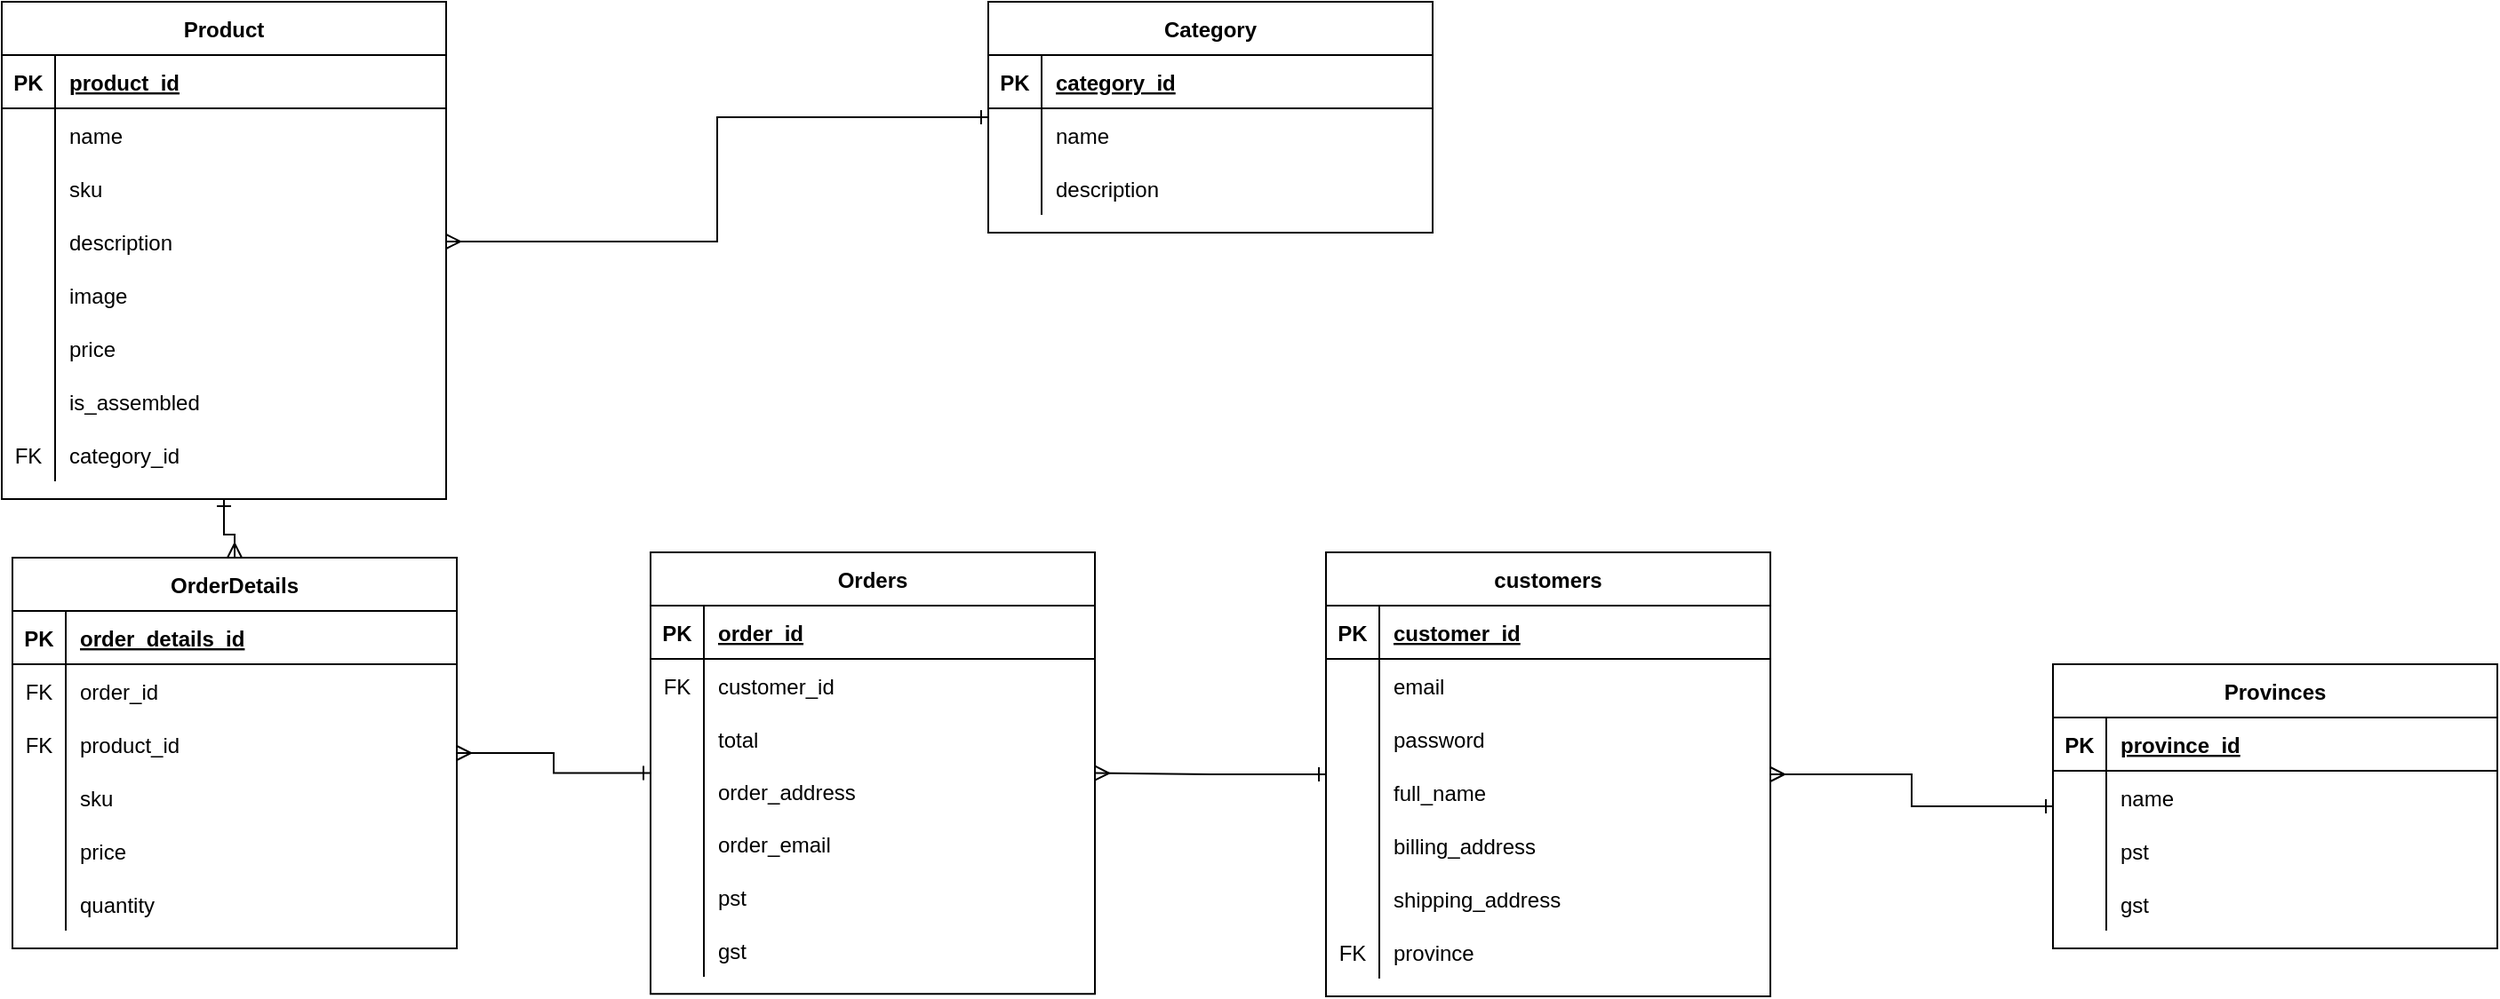 <mxfile version="13.6.5">
    <diagram id="R2lEEEUBdFMjLlhIrx00" name="Page-1">
        <mxGraphModel dx="647" dy="642" grid="0" gridSize="10" guides="1" tooltips="1" connect="1" arrows="1" fold="1" page="0" pageScale="1" pageWidth="850" pageHeight="1100" math="0" shadow="0" extFonts="Permanent Marker^https://fonts.googleapis.com/css?family=Permanent+Marker">
            <root>
                <mxCell id="0"/>
                <mxCell id="1" parent="0"/>
                <mxCell id="BaxFmq3oyP3xeZqNbxSG-38" style="edgeStyle=orthogonalEdgeStyle;rounded=0;orthogonalLoop=1;jettySize=auto;html=1;startArrow=ERone;startFill=0;endArrow=ERmany;endFill=0;" parent="1" edge="1">
                    <mxGeometry relative="1" as="geometry">
                        <mxPoint x="630" y="500" as="targetPoint"/>
                        <Array as="points">
                            <mxPoint x="840" y="500"/>
                        </Array>
                    </mxGeometry>
                </mxCell>
                <mxCell id="BaxFmq3oyP3xeZqNbxSG-39" style="edgeStyle=orthogonalEdgeStyle;rounded=0;orthogonalLoop=1;jettySize=auto;html=1;startArrow=ERone;startFill=0;endArrow=ERmany;endFill=0;" parent="1" edge="1">
                    <mxGeometry relative="1" as="geometry">
                        <mxPoint x="515" y="290" as="sourcePoint"/>
                        <Array as="points">
                            <mxPoint x="515" y="330"/>
                            <mxPoint x="660" y="330"/>
                            <mxPoint x="660" y="470"/>
                        </Array>
                    </mxGeometry>
                </mxCell>
                <mxCell id="BaxFmq3oyP3xeZqNbxSG-36" style="edgeStyle=orthogonalEdgeStyle;rounded=0;orthogonalLoop=1;jettySize=auto;html=1;endArrow=ERmany;endFill=0;startArrow=ERone;startFill=0;" parent="1" edge="1">
                    <mxGeometry relative="1" as="geometry">
                        <mxPoint x="270" y="235" as="sourcePoint"/>
                        <Array as="points">
                            <mxPoint x="310" y="235"/>
                            <mxPoint x="310" y="430"/>
                        </Array>
                    </mxGeometry>
                </mxCell>
                <mxCell id="BaxFmq3oyP3xeZqNbxSG-152" style="edgeStyle=orthogonalEdgeStyle;rounded=0;orthogonalLoop=1;jettySize=auto;html=1;startArrow=ERone;startFill=0;endArrow=ERmany;endFill=0;" parent="1" source="BaxFmq3oyP3xeZqNbxSG-56" target="BaxFmq3oyP3xeZqNbxSG-130" edge="1">
                    <mxGeometry relative="1" as="geometry"/>
                </mxCell>
                <mxCell id="BaxFmq3oyP3xeZqNbxSG-56" value="Product" style="shape=table;startSize=30;container=1;collapsible=1;childLayout=tableLayout;fixedRows=1;rowLines=0;fontStyle=1;align=center;resizeLast=1;" parent="1" vertex="1">
                    <mxGeometry x="70" y="30" width="250" height="280" as="geometry"/>
                </mxCell>
                <mxCell id="BaxFmq3oyP3xeZqNbxSG-57" value="" style="shape=partialRectangle;collapsible=0;dropTarget=0;pointerEvents=0;fillColor=none;points=[[0,0.5],[1,0.5]];portConstraint=eastwest;top=0;left=0;right=0;bottom=1;" parent="BaxFmq3oyP3xeZqNbxSG-56" vertex="1">
                    <mxGeometry y="30" width="250" height="30" as="geometry"/>
                </mxCell>
                <mxCell id="BaxFmq3oyP3xeZqNbxSG-58" value="PK" style="shape=partialRectangle;overflow=hidden;connectable=0;fillColor=none;top=0;left=0;bottom=0;right=0;fontStyle=1;" parent="BaxFmq3oyP3xeZqNbxSG-57" vertex="1">
                    <mxGeometry width="30" height="30" as="geometry"/>
                </mxCell>
                <mxCell id="BaxFmq3oyP3xeZqNbxSG-59" value="product_id" style="shape=partialRectangle;overflow=hidden;connectable=0;fillColor=none;top=0;left=0;bottom=0;right=0;align=left;spacingLeft=6;fontStyle=5;" parent="BaxFmq3oyP3xeZqNbxSG-57" vertex="1">
                    <mxGeometry x="30" width="220" height="30" as="geometry"/>
                </mxCell>
                <mxCell id="BaxFmq3oyP3xeZqNbxSG-60" value="" style="shape=partialRectangle;collapsible=0;dropTarget=0;pointerEvents=0;fillColor=none;points=[[0,0.5],[1,0.5]];portConstraint=eastwest;top=0;left=0;right=0;bottom=0;" parent="BaxFmq3oyP3xeZqNbxSG-56" vertex="1">
                    <mxGeometry y="60" width="250" height="30" as="geometry"/>
                </mxCell>
                <mxCell id="BaxFmq3oyP3xeZqNbxSG-61" value="" style="shape=partialRectangle;overflow=hidden;connectable=0;fillColor=none;top=0;left=0;bottom=0;right=0;" parent="BaxFmq3oyP3xeZqNbxSG-60" vertex="1">
                    <mxGeometry width="30" height="30" as="geometry"/>
                </mxCell>
                <mxCell id="BaxFmq3oyP3xeZqNbxSG-62" value="name" style="shape=partialRectangle;overflow=hidden;connectable=0;fillColor=none;top=0;left=0;bottom=0;right=0;align=left;spacingLeft=6;" parent="BaxFmq3oyP3xeZqNbxSG-60" vertex="1">
                    <mxGeometry x="30" width="220" height="30" as="geometry"/>
                </mxCell>
                <mxCell id="BaxFmq3oyP3xeZqNbxSG-149" value="" style="shape=partialRectangle;collapsible=0;dropTarget=0;pointerEvents=0;fillColor=none;points=[[0,0.5],[1,0.5]];portConstraint=eastwest;top=0;left=0;right=0;bottom=0;" parent="BaxFmq3oyP3xeZqNbxSG-56" vertex="1">
                    <mxGeometry y="90" width="250" height="30" as="geometry"/>
                </mxCell>
                <mxCell id="BaxFmq3oyP3xeZqNbxSG-150" value="" style="shape=partialRectangle;overflow=hidden;connectable=0;fillColor=none;top=0;left=0;bottom=0;right=0;" parent="BaxFmq3oyP3xeZqNbxSG-149" vertex="1">
                    <mxGeometry width="30" height="30" as="geometry"/>
                </mxCell>
                <mxCell id="BaxFmq3oyP3xeZqNbxSG-151" value="sku" style="shape=partialRectangle;overflow=hidden;connectable=0;fillColor=none;top=0;left=0;bottom=0;right=0;align=left;spacingLeft=6;" parent="BaxFmq3oyP3xeZqNbxSG-149" vertex="1">
                    <mxGeometry x="30" width="220" height="30" as="geometry"/>
                </mxCell>
                <mxCell id="BaxFmq3oyP3xeZqNbxSG-63" value="" style="shape=partialRectangle;collapsible=0;dropTarget=0;pointerEvents=0;fillColor=none;points=[[0,0.5],[1,0.5]];portConstraint=eastwest;top=0;left=0;right=0;bottom=0;" parent="BaxFmq3oyP3xeZqNbxSG-56" vertex="1">
                    <mxGeometry y="120" width="250" height="30" as="geometry"/>
                </mxCell>
                <mxCell id="BaxFmq3oyP3xeZqNbxSG-64" value="" style="shape=partialRectangle;overflow=hidden;connectable=0;fillColor=none;top=0;left=0;bottom=0;right=0;" parent="BaxFmq3oyP3xeZqNbxSG-63" vertex="1">
                    <mxGeometry width="30" height="30" as="geometry"/>
                </mxCell>
                <mxCell id="BaxFmq3oyP3xeZqNbxSG-65" value="description" style="shape=partialRectangle;overflow=hidden;connectable=0;fillColor=none;top=0;left=0;bottom=0;right=0;align=left;spacingLeft=6;" parent="BaxFmq3oyP3xeZqNbxSG-63" vertex="1">
                    <mxGeometry x="30" width="220" height="30" as="geometry"/>
                </mxCell>
                <mxCell id="BaxFmq3oyP3xeZqNbxSG-66" value="" style="shape=partialRectangle;collapsible=0;dropTarget=0;pointerEvents=0;fillColor=none;points=[[0,0.5],[1,0.5]];portConstraint=eastwest;top=0;left=0;right=0;bottom=0;" parent="BaxFmq3oyP3xeZqNbxSG-56" vertex="1">
                    <mxGeometry y="150" width="250" height="30" as="geometry"/>
                </mxCell>
                <mxCell id="BaxFmq3oyP3xeZqNbxSG-67" value="" style="shape=partialRectangle;overflow=hidden;connectable=0;fillColor=none;top=0;left=0;bottom=0;right=0;" parent="BaxFmq3oyP3xeZqNbxSG-66" vertex="1">
                    <mxGeometry width="30" height="30" as="geometry"/>
                </mxCell>
                <mxCell id="BaxFmq3oyP3xeZqNbxSG-68" value="image" style="shape=partialRectangle;overflow=hidden;connectable=0;fillColor=none;top=0;left=0;bottom=0;right=0;align=left;spacingLeft=6;" parent="BaxFmq3oyP3xeZqNbxSG-66" vertex="1">
                    <mxGeometry x="30" width="220" height="30" as="geometry"/>
                </mxCell>
                <mxCell id="BaxFmq3oyP3xeZqNbxSG-182" value="" style="shape=partialRectangle;collapsible=0;dropTarget=0;pointerEvents=0;fillColor=none;points=[[0,0.5],[1,0.5]];portConstraint=eastwest;top=0;left=0;right=0;bottom=0;" parent="BaxFmq3oyP3xeZqNbxSG-56" vertex="1">
                    <mxGeometry y="180" width="250" height="30" as="geometry"/>
                </mxCell>
                <mxCell id="BaxFmq3oyP3xeZqNbxSG-183" value="" style="shape=partialRectangle;overflow=hidden;connectable=0;fillColor=none;top=0;left=0;bottom=0;right=0;" parent="BaxFmq3oyP3xeZqNbxSG-182" vertex="1">
                    <mxGeometry width="30" height="30" as="geometry"/>
                </mxCell>
                <mxCell id="BaxFmq3oyP3xeZqNbxSG-184" value="price" style="shape=partialRectangle;overflow=hidden;connectable=0;fillColor=none;top=0;left=0;bottom=0;right=0;align=left;spacingLeft=6;" parent="BaxFmq3oyP3xeZqNbxSG-182" vertex="1">
                    <mxGeometry x="30" width="220" height="30" as="geometry"/>
                </mxCell>
                <mxCell id="5" value="" style="shape=partialRectangle;collapsible=0;dropTarget=0;pointerEvents=0;fillColor=none;points=[[0,0.5],[1,0.5]];portConstraint=eastwest;top=0;left=0;right=0;bottom=0;" parent="BaxFmq3oyP3xeZqNbxSG-56" vertex="1">
                    <mxGeometry y="210" width="250" height="30" as="geometry"/>
                </mxCell>
                <mxCell id="6" value="" style="shape=partialRectangle;overflow=hidden;connectable=0;fillColor=none;top=0;left=0;bottom=0;right=0;" parent="5" vertex="1">
                    <mxGeometry width="30" height="30" as="geometry"/>
                </mxCell>
                <mxCell id="7" value="is_assembled" style="shape=partialRectangle;overflow=hidden;connectable=0;fillColor=none;top=0;left=0;bottom=0;right=0;align=left;spacingLeft=6;" parent="5" vertex="1">
                    <mxGeometry x="30" width="220" height="30" as="geometry"/>
                </mxCell>
                <mxCell id="BaxFmq3oyP3xeZqNbxSG-75" value="" style="shape=partialRectangle;collapsible=0;dropTarget=0;pointerEvents=0;fillColor=none;points=[[0,0.5],[1,0.5]];portConstraint=eastwest;top=0;left=0;right=0;bottom=0;" parent="BaxFmq3oyP3xeZqNbxSG-56" vertex="1">
                    <mxGeometry y="240" width="250" height="30" as="geometry"/>
                </mxCell>
                <mxCell id="BaxFmq3oyP3xeZqNbxSG-76" value="FK" style="shape=partialRectangle;overflow=hidden;connectable=0;fillColor=none;top=0;left=0;bottom=0;right=0;" parent="BaxFmq3oyP3xeZqNbxSG-75" vertex="1">
                    <mxGeometry width="30" height="30" as="geometry"/>
                </mxCell>
                <mxCell id="BaxFmq3oyP3xeZqNbxSG-77" value="category_id" style="shape=partialRectangle;overflow=hidden;connectable=0;fillColor=none;top=0;left=0;bottom=0;right=0;align=left;spacingLeft=6;" parent="BaxFmq3oyP3xeZqNbxSG-75" vertex="1">
                    <mxGeometry x="30" width="220" height="30" as="geometry"/>
                </mxCell>
                <mxCell id="BaxFmq3oyP3xeZqNbxSG-78" value="Category" style="shape=table;startSize=30;container=1;collapsible=1;childLayout=tableLayout;fixedRows=1;rowLines=0;fontStyle=1;align=center;resizeLast=1;" parent="1" vertex="1">
                    <mxGeometry x="625" y="30" width="250" height="130" as="geometry"/>
                </mxCell>
                <mxCell id="BaxFmq3oyP3xeZqNbxSG-79" value="" style="shape=partialRectangle;collapsible=0;dropTarget=0;pointerEvents=0;fillColor=none;points=[[0,0.5],[1,0.5]];portConstraint=eastwest;top=0;left=0;right=0;bottom=1;" parent="BaxFmq3oyP3xeZqNbxSG-78" vertex="1">
                    <mxGeometry y="30" width="250" height="30" as="geometry"/>
                </mxCell>
                <mxCell id="BaxFmq3oyP3xeZqNbxSG-80" value="PK" style="shape=partialRectangle;overflow=hidden;connectable=0;fillColor=none;top=0;left=0;bottom=0;right=0;fontStyle=1;" parent="BaxFmq3oyP3xeZqNbxSG-79" vertex="1">
                    <mxGeometry width="30" height="30" as="geometry"/>
                </mxCell>
                <mxCell id="BaxFmq3oyP3xeZqNbxSG-81" value="category_id" style="shape=partialRectangle;overflow=hidden;connectable=0;fillColor=none;top=0;left=0;bottom=0;right=0;align=left;spacingLeft=6;fontStyle=5;" parent="BaxFmq3oyP3xeZqNbxSG-79" vertex="1">
                    <mxGeometry x="30" width="220" height="30" as="geometry"/>
                </mxCell>
                <mxCell id="BaxFmq3oyP3xeZqNbxSG-82" value="" style="shape=partialRectangle;collapsible=0;dropTarget=0;pointerEvents=0;fillColor=none;points=[[0,0.5],[1,0.5]];portConstraint=eastwest;top=0;left=0;right=0;bottom=0;" parent="BaxFmq3oyP3xeZqNbxSG-78" vertex="1">
                    <mxGeometry y="60" width="250" height="30" as="geometry"/>
                </mxCell>
                <mxCell id="BaxFmq3oyP3xeZqNbxSG-83" value="" style="shape=partialRectangle;overflow=hidden;connectable=0;fillColor=none;top=0;left=0;bottom=0;right=0;" parent="BaxFmq3oyP3xeZqNbxSG-82" vertex="1">
                    <mxGeometry width="30" height="30" as="geometry"/>
                </mxCell>
                <mxCell id="BaxFmq3oyP3xeZqNbxSG-84" value="name" style="shape=partialRectangle;overflow=hidden;connectable=0;fillColor=none;top=0;left=0;bottom=0;right=0;align=left;spacingLeft=6;" parent="BaxFmq3oyP3xeZqNbxSG-82" vertex="1">
                    <mxGeometry x="30" width="220" height="30" as="geometry"/>
                </mxCell>
                <mxCell id="BaxFmq3oyP3xeZqNbxSG-85" value="" style="shape=partialRectangle;collapsible=0;dropTarget=0;pointerEvents=0;fillColor=none;points=[[0,0.5],[1,0.5]];portConstraint=eastwest;top=0;left=0;right=0;bottom=0;" parent="BaxFmq3oyP3xeZqNbxSG-78" vertex="1">
                    <mxGeometry y="90" width="250" height="30" as="geometry"/>
                </mxCell>
                <mxCell id="BaxFmq3oyP3xeZqNbxSG-86" value="" style="shape=partialRectangle;overflow=hidden;connectable=0;fillColor=none;top=0;left=0;bottom=0;right=0;" parent="BaxFmq3oyP3xeZqNbxSG-85" vertex="1">
                    <mxGeometry width="30" height="30" as="geometry"/>
                </mxCell>
                <mxCell id="BaxFmq3oyP3xeZqNbxSG-87" value="description" style="shape=partialRectangle;overflow=hidden;connectable=0;fillColor=none;top=0;left=0;bottom=0;right=0;align=left;spacingLeft=6;" parent="BaxFmq3oyP3xeZqNbxSG-85" vertex="1">
                    <mxGeometry x="30" width="220" height="30" as="geometry"/>
                </mxCell>
                <mxCell id="BaxFmq3oyP3xeZqNbxSG-106" style="edgeStyle=orthogonalEdgeStyle;rounded=0;orthogonalLoop=1;jettySize=auto;html=1;startArrow=ERmany;startFill=0;endArrow=ERone;endFill=0;" parent="1" source="BaxFmq3oyP3xeZqNbxSG-63" target="BaxFmq3oyP3xeZqNbxSG-78" edge="1">
                    <mxGeometry relative="1" as="geometry"/>
                </mxCell>
                <mxCell id="BaxFmq3oyP3xeZqNbxSG-154" style="edgeStyle=orthogonalEdgeStyle;rounded=0;orthogonalLoop=1;jettySize=auto;html=1;startArrow=ERone;startFill=0;endArrow=ERmany;endFill=0;" parent="1" source="BaxFmq3oyP3xeZqNbxSG-107" target="BaxFmq3oyP3xeZqNbxSG-130" edge="1">
                    <mxGeometry relative="1" as="geometry"/>
                </mxCell>
                <mxCell id="BaxFmq3oyP3xeZqNbxSG-107" value="Orders" style="shape=table;startSize=30;container=1;collapsible=1;childLayout=tableLayout;fixedRows=1;rowLines=0;fontStyle=1;align=center;resizeLast=1;" parent="1" vertex="1">
                    <mxGeometry x="435" y="340" width="250" height="248.586" as="geometry"/>
                </mxCell>
                <mxCell id="BaxFmq3oyP3xeZqNbxSG-108" value="" style="shape=partialRectangle;collapsible=0;dropTarget=0;pointerEvents=0;fillColor=none;points=[[0,0.5],[1,0.5]];portConstraint=eastwest;top=0;left=0;right=0;bottom=1;" parent="BaxFmq3oyP3xeZqNbxSG-107" vertex="1">
                    <mxGeometry y="30" width="250" height="30" as="geometry"/>
                </mxCell>
                <mxCell id="BaxFmq3oyP3xeZqNbxSG-109" value="PK" style="shape=partialRectangle;overflow=hidden;connectable=0;fillColor=none;top=0;left=0;bottom=0;right=0;fontStyle=1;" parent="BaxFmq3oyP3xeZqNbxSG-108" vertex="1">
                    <mxGeometry width="30" height="30" as="geometry"/>
                </mxCell>
                <mxCell id="BaxFmq3oyP3xeZqNbxSG-110" value="order_id" style="shape=partialRectangle;overflow=hidden;connectable=0;fillColor=none;top=0;left=0;bottom=0;right=0;align=left;spacingLeft=6;fontStyle=5;" parent="BaxFmq3oyP3xeZqNbxSG-108" vertex="1">
                    <mxGeometry x="30" width="220" height="30" as="geometry"/>
                </mxCell>
                <mxCell id="BaxFmq3oyP3xeZqNbxSG-111" value="" style="shape=partialRectangle;collapsible=0;dropTarget=0;pointerEvents=0;fillColor=none;points=[[0,0.5],[1,0.5]];portConstraint=eastwest;top=0;left=0;right=0;bottom=0;" parent="BaxFmq3oyP3xeZqNbxSG-107" vertex="1">
                    <mxGeometry y="60" width="250" height="30" as="geometry"/>
                </mxCell>
                <mxCell id="BaxFmq3oyP3xeZqNbxSG-112" value="FK" style="shape=partialRectangle;overflow=hidden;connectable=0;fillColor=none;top=0;left=0;bottom=0;right=0;" parent="BaxFmq3oyP3xeZqNbxSG-111" vertex="1">
                    <mxGeometry width="30" height="30" as="geometry"/>
                </mxCell>
                <mxCell id="BaxFmq3oyP3xeZqNbxSG-113" value="customer_id" style="shape=partialRectangle;overflow=hidden;connectable=0;fillColor=none;top=0;left=0;bottom=0;right=0;align=left;spacingLeft=6;" parent="BaxFmq3oyP3xeZqNbxSG-111" vertex="1">
                    <mxGeometry x="30" width="220" height="30" as="geometry"/>
                </mxCell>
                <mxCell id="BaxFmq3oyP3xeZqNbxSG-114" value="" style="shape=partialRectangle;collapsible=0;dropTarget=0;pointerEvents=0;fillColor=none;points=[[0,0.5],[1,0.5]];portConstraint=eastwest;top=0;left=0;right=0;bottom=0;" parent="BaxFmq3oyP3xeZqNbxSG-107" vertex="1">
                    <mxGeometry y="90" width="250" height="30" as="geometry"/>
                </mxCell>
                <mxCell id="BaxFmq3oyP3xeZqNbxSG-115" value="" style="shape=partialRectangle;overflow=hidden;connectable=0;fillColor=none;top=0;left=0;bottom=0;right=0;" parent="BaxFmq3oyP3xeZqNbxSG-114" vertex="1">
                    <mxGeometry width="30" height="30" as="geometry"/>
                </mxCell>
                <mxCell id="BaxFmq3oyP3xeZqNbxSG-116" value="total" style="shape=partialRectangle;overflow=hidden;connectable=0;fillColor=none;top=0;left=0;bottom=0;right=0;align=left;spacingLeft=6;" parent="BaxFmq3oyP3xeZqNbxSG-114" vertex="1">
                    <mxGeometry x="30" width="220" height="30" as="geometry"/>
                </mxCell>
                <mxCell id="BaxFmq3oyP3xeZqNbxSG-117" value="" style="shape=partialRectangle;collapsible=0;dropTarget=0;pointerEvents=0;fillColor=none;points=[[0,0.5],[1,0.5]];portConstraint=eastwest;top=0;left=0;right=0;bottom=0;" parent="BaxFmq3oyP3xeZqNbxSG-107" vertex="1">
                    <mxGeometry y="120" width="250" height="29" as="geometry"/>
                </mxCell>
                <mxCell id="BaxFmq3oyP3xeZqNbxSG-118" value="" style="shape=partialRectangle;overflow=hidden;connectable=0;fillColor=none;top=0;left=0;bottom=0;right=0;" parent="BaxFmq3oyP3xeZqNbxSG-117" vertex="1">
                    <mxGeometry width="30" height="29" as="geometry"/>
                </mxCell>
                <mxCell id="BaxFmq3oyP3xeZqNbxSG-119" value="order_address" style="shape=partialRectangle;overflow=hidden;connectable=0;fillColor=none;top=0;left=0;bottom=0;right=0;align=left;spacingLeft=6;" parent="BaxFmq3oyP3xeZqNbxSG-117" vertex="1">
                    <mxGeometry x="30" width="220" height="29" as="geometry"/>
                </mxCell>
                <mxCell id="BaxFmq3oyP3xeZqNbxSG-126" value="" style="shape=partialRectangle;collapsible=0;dropTarget=0;pointerEvents=0;fillColor=none;points=[[0,0.5],[1,0.5]];portConstraint=eastwest;top=0;left=0;right=0;bottom=0;" parent="BaxFmq3oyP3xeZqNbxSG-107" vertex="1">
                    <mxGeometry y="149" width="250" height="30" as="geometry"/>
                </mxCell>
                <mxCell id="BaxFmq3oyP3xeZqNbxSG-127" value="" style="shape=partialRectangle;overflow=hidden;connectable=0;fillColor=none;top=0;left=0;bottom=0;right=0;" parent="BaxFmq3oyP3xeZqNbxSG-126" vertex="1">
                    <mxGeometry width="30" height="30" as="geometry"/>
                </mxCell>
                <mxCell id="BaxFmq3oyP3xeZqNbxSG-128" value="order_email" style="shape=partialRectangle;overflow=hidden;connectable=0;fillColor=none;top=0;left=0;bottom=0;right=0;align=left;spacingLeft=6;" parent="BaxFmq3oyP3xeZqNbxSG-126" vertex="1">
                    <mxGeometry x="30" width="220" height="30" as="geometry"/>
                </mxCell>
                <mxCell id="14" value="" style="shape=partialRectangle;collapsible=0;dropTarget=0;pointerEvents=0;fillColor=none;points=[[0,0.5],[1,0.5]];portConstraint=eastwest;top=0;left=0;right=0;bottom=0;" parent="BaxFmq3oyP3xeZqNbxSG-107" vertex="1">
                    <mxGeometry y="179" width="250" height="30" as="geometry"/>
                </mxCell>
                <mxCell id="15" value="" style="shape=partialRectangle;overflow=hidden;connectable=0;fillColor=none;top=0;left=0;bottom=0;right=0;" parent="14" vertex="1">
                    <mxGeometry width="30" height="30" as="geometry"/>
                </mxCell>
                <mxCell id="16" value="pst" style="shape=partialRectangle;overflow=hidden;connectable=0;fillColor=none;top=0;left=0;bottom=0;right=0;align=left;spacingLeft=6;" parent="14" vertex="1">
                    <mxGeometry x="30" width="220" height="30" as="geometry"/>
                </mxCell>
                <mxCell id="20" value="" style="shape=partialRectangle;collapsible=0;dropTarget=0;pointerEvents=0;fillColor=none;points=[[0,0.5],[1,0.5]];portConstraint=eastwest;top=0;left=0;right=0;bottom=0;" parent="BaxFmq3oyP3xeZqNbxSG-107" vertex="1">
                    <mxGeometry y="209" width="250" height="30" as="geometry"/>
                </mxCell>
                <mxCell id="21" value="" style="shape=partialRectangle;overflow=hidden;connectable=0;fillColor=none;top=0;left=0;bottom=0;right=0;" parent="20" vertex="1">
                    <mxGeometry width="30" height="30" as="geometry"/>
                </mxCell>
                <mxCell id="22" value="gst" style="shape=partialRectangle;overflow=hidden;connectable=0;fillColor=none;top=0;left=0;bottom=0;right=0;align=left;spacingLeft=6;" parent="20" vertex="1">
                    <mxGeometry x="30" width="220" height="30" as="geometry"/>
                </mxCell>
                <mxCell id="BaxFmq3oyP3xeZqNbxSG-130" value="OrderDetails" style="shape=table;startSize=30;container=1;collapsible=1;childLayout=tableLayout;fixedRows=1;rowLines=0;fontStyle=1;align=center;resizeLast=1;" parent="1" vertex="1">
                    <mxGeometry x="76" y="343" width="250" height="220" as="geometry"/>
                </mxCell>
                <mxCell id="BaxFmq3oyP3xeZqNbxSG-131" value="" style="shape=partialRectangle;collapsible=0;dropTarget=0;pointerEvents=0;fillColor=none;points=[[0,0.5],[1,0.5]];portConstraint=eastwest;top=0;left=0;right=0;bottom=1;" parent="BaxFmq3oyP3xeZqNbxSG-130" vertex="1">
                    <mxGeometry y="30" width="250" height="30" as="geometry"/>
                </mxCell>
                <mxCell id="BaxFmq3oyP3xeZqNbxSG-132" value="PK" style="shape=partialRectangle;overflow=hidden;connectable=0;fillColor=none;top=0;left=0;bottom=0;right=0;fontStyle=1;" parent="BaxFmq3oyP3xeZqNbxSG-131" vertex="1">
                    <mxGeometry width="30" height="30" as="geometry"/>
                </mxCell>
                <mxCell id="BaxFmq3oyP3xeZqNbxSG-133" value="order_details_id" style="shape=partialRectangle;overflow=hidden;connectable=0;fillColor=none;top=0;left=0;bottom=0;right=0;align=left;spacingLeft=6;fontStyle=5;" parent="BaxFmq3oyP3xeZqNbxSG-131" vertex="1">
                    <mxGeometry x="30" width="220" height="30" as="geometry"/>
                </mxCell>
                <mxCell id="BaxFmq3oyP3xeZqNbxSG-134" value="" style="shape=partialRectangle;collapsible=0;dropTarget=0;pointerEvents=0;fillColor=none;points=[[0,0.5],[1,0.5]];portConstraint=eastwest;top=0;left=0;right=0;bottom=0;" parent="BaxFmq3oyP3xeZqNbxSG-130" vertex="1">
                    <mxGeometry y="60" width="250" height="30" as="geometry"/>
                </mxCell>
                <mxCell id="BaxFmq3oyP3xeZqNbxSG-135" value="FK" style="shape=partialRectangle;overflow=hidden;connectable=0;fillColor=none;top=0;left=0;bottom=0;right=0;" parent="BaxFmq3oyP3xeZqNbxSG-134" vertex="1">
                    <mxGeometry width="30" height="30" as="geometry"/>
                </mxCell>
                <mxCell id="BaxFmq3oyP3xeZqNbxSG-136" value="order_id" style="shape=partialRectangle;overflow=hidden;connectable=0;fillColor=none;top=0;left=0;bottom=0;right=0;align=left;spacingLeft=6;" parent="BaxFmq3oyP3xeZqNbxSG-134" vertex="1">
                    <mxGeometry x="30" width="220" height="30" as="geometry"/>
                </mxCell>
                <mxCell id="BaxFmq3oyP3xeZqNbxSG-137" value="" style="shape=partialRectangle;collapsible=0;dropTarget=0;pointerEvents=0;fillColor=none;points=[[0,0.5],[1,0.5]];portConstraint=eastwest;top=0;left=0;right=0;bottom=0;" parent="BaxFmq3oyP3xeZqNbxSG-130" vertex="1">
                    <mxGeometry y="90" width="250" height="30" as="geometry"/>
                </mxCell>
                <mxCell id="BaxFmq3oyP3xeZqNbxSG-138" value="FK" style="shape=partialRectangle;overflow=hidden;connectable=0;fillColor=none;top=0;left=0;bottom=0;right=0;" parent="BaxFmq3oyP3xeZqNbxSG-137" vertex="1">
                    <mxGeometry width="30" height="30" as="geometry"/>
                </mxCell>
                <mxCell id="BaxFmq3oyP3xeZqNbxSG-139" value="product_id" style="shape=partialRectangle;overflow=hidden;connectable=0;fillColor=none;top=0;left=0;bottom=0;right=0;align=left;spacingLeft=6;" parent="BaxFmq3oyP3xeZqNbxSG-137" vertex="1">
                    <mxGeometry x="30" width="220" height="30" as="geometry"/>
                </mxCell>
                <mxCell id="BaxFmq3oyP3xeZqNbxSG-185" value="" style="shape=partialRectangle;collapsible=0;dropTarget=0;pointerEvents=0;fillColor=none;points=[[0,0.5],[1,0.5]];portConstraint=eastwest;top=0;left=0;right=0;bottom=0;" parent="BaxFmq3oyP3xeZqNbxSG-130" vertex="1">
                    <mxGeometry y="120" width="250" height="30" as="geometry"/>
                </mxCell>
                <mxCell id="BaxFmq3oyP3xeZqNbxSG-186" value="" style="shape=partialRectangle;overflow=hidden;connectable=0;fillColor=none;top=0;left=0;bottom=0;right=0;" parent="BaxFmq3oyP3xeZqNbxSG-185" vertex="1">
                    <mxGeometry width="30" height="30" as="geometry"/>
                </mxCell>
                <mxCell id="BaxFmq3oyP3xeZqNbxSG-187" value="sku" style="shape=partialRectangle;overflow=hidden;connectable=0;fillColor=none;top=0;left=0;bottom=0;right=0;align=left;spacingLeft=6;" parent="BaxFmq3oyP3xeZqNbxSG-185" vertex="1">
                    <mxGeometry x="30" width="220" height="30" as="geometry"/>
                </mxCell>
                <mxCell id="BaxFmq3oyP3xeZqNbxSG-188" value="" style="shape=partialRectangle;collapsible=0;dropTarget=0;pointerEvents=0;fillColor=none;points=[[0,0.5],[1,0.5]];portConstraint=eastwest;top=0;left=0;right=0;bottom=0;" parent="BaxFmq3oyP3xeZqNbxSG-130" vertex="1">
                    <mxGeometry y="150" width="250" height="30" as="geometry"/>
                </mxCell>
                <mxCell id="BaxFmq3oyP3xeZqNbxSG-189" value="" style="shape=partialRectangle;overflow=hidden;connectable=0;fillColor=none;top=0;left=0;bottom=0;right=0;" parent="BaxFmq3oyP3xeZqNbxSG-188" vertex="1">
                    <mxGeometry width="30" height="30" as="geometry"/>
                </mxCell>
                <mxCell id="BaxFmq3oyP3xeZqNbxSG-190" value="price" style="shape=partialRectangle;overflow=hidden;connectable=0;fillColor=none;top=0;left=0;bottom=0;right=0;align=left;spacingLeft=6;" parent="BaxFmq3oyP3xeZqNbxSG-188" vertex="1">
                    <mxGeometry x="30" width="220" height="30" as="geometry"/>
                </mxCell>
                <mxCell id="BaxFmq3oyP3xeZqNbxSG-191" value="" style="shape=partialRectangle;collapsible=0;dropTarget=0;pointerEvents=0;fillColor=none;points=[[0,0.5],[1,0.5]];portConstraint=eastwest;top=0;left=0;right=0;bottom=0;" parent="BaxFmq3oyP3xeZqNbxSG-130" vertex="1">
                    <mxGeometry y="180" width="250" height="30" as="geometry"/>
                </mxCell>
                <mxCell id="BaxFmq3oyP3xeZqNbxSG-192" value="" style="shape=partialRectangle;overflow=hidden;connectable=0;fillColor=none;top=0;left=0;bottom=0;right=0;" parent="BaxFmq3oyP3xeZqNbxSG-191" vertex="1">
                    <mxGeometry width="30" height="30" as="geometry"/>
                </mxCell>
                <mxCell id="BaxFmq3oyP3xeZqNbxSG-193" value="quantity" style="shape=partialRectangle;overflow=hidden;connectable=0;fillColor=none;top=0;left=0;bottom=0;right=0;align=left;spacingLeft=6;" parent="BaxFmq3oyP3xeZqNbxSG-191" vertex="1">
                    <mxGeometry x="30" width="220" height="30" as="geometry"/>
                </mxCell>
                <mxCell id="BaxFmq3oyP3xeZqNbxSG-181" style="edgeStyle=orthogonalEdgeStyle;rounded=0;orthogonalLoop=1;jettySize=auto;html=1;startArrow=ERone;startFill=0;endArrow=ERmany;endFill=0;" parent="1" source="BaxFmq3oyP3xeZqNbxSG-155" target="BaxFmq3oyP3xeZqNbxSG-107" edge="1">
                    <mxGeometry relative="1" as="geometry"/>
                </mxCell>
                <mxCell id="BaxFmq3oyP3xeZqNbxSG-155" value="customers" style="shape=table;startSize=30;container=1;collapsible=1;childLayout=tableLayout;fixedRows=1;rowLines=0;fontStyle=1;align=center;resizeLast=1;" parent="1" vertex="1">
                    <mxGeometry x="815" y="340" width="250" height="250" as="geometry"/>
                </mxCell>
                <mxCell id="BaxFmq3oyP3xeZqNbxSG-156" value="" style="shape=partialRectangle;collapsible=0;dropTarget=0;pointerEvents=0;fillColor=none;points=[[0,0.5],[1,0.5]];portConstraint=eastwest;top=0;left=0;right=0;bottom=1;" parent="BaxFmq3oyP3xeZqNbxSG-155" vertex="1">
                    <mxGeometry y="30" width="250" height="30" as="geometry"/>
                </mxCell>
                <mxCell id="BaxFmq3oyP3xeZqNbxSG-157" value="PK" style="shape=partialRectangle;overflow=hidden;connectable=0;fillColor=none;top=0;left=0;bottom=0;right=0;fontStyle=1;" parent="BaxFmq3oyP3xeZqNbxSG-156" vertex="1">
                    <mxGeometry width="30" height="30" as="geometry"/>
                </mxCell>
                <mxCell id="BaxFmq3oyP3xeZqNbxSG-158" value="customer_id" style="shape=partialRectangle;overflow=hidden;connectable=0;fillColor=none;top=0;left=0;bottom=0;right=0;align=left;spacingLeft=6;fontStyle=5;" parent="BaxFmq3oyP3xeZqNbxSG-156" vertex="1">
                    <mxGeometry x="30" width="220" height="30" as="geometry"/>
                </mxCell>
                <mxCell id="BaxFmq3oyP3xeZqNbxSG-162" value="" style="shape=partialRectangle;collapsible=0;dropTarget=0;pointerEvents=0;fillColor=none;points=[[0,0.5],[1,0.5]];portConstraint=eastwest;top=0;left=0;right=0;bottom=0;" parent="BaxFmq3oyP3xeZqNbxSG-155" vertex="1">
                    <mxGeometry y="60" width="250" height="30" as="geometry"/>
                </mxCell>
                <mxCell id="BaxFmq3oyP3xeZqNbxSG-163" value="" style="shape=partialRectangle;overflow=hidden;connectable=0;fillColor=none;top=0;left=0;bottom=0;right=0;" parent="BaxFmq3oyP3xeZqNbxSG-162" vertex="1">
                    <mxGeometry width="30" height="30" as="geometry"/>
                </mxCell>
                <mxCell id="BaxFmq3oyP3xeZqNbxSG-164" value="email" style="shape=partialRectangle;overflow=hidden;connectable=0;fillColor=none;top=0;left=0;bottom=0;right=0;align=left;spacingLeft=6;" parent="BaxFmq3oyP3xeZqNbxSG-162" vertex="1">
                    <mxGeometry x="30" width="220" height="30" as="geometry"/>
                </mxCell>
                <mxCell id="BaxFmq3oyP3xeZqNbxSG-165" value="" style="shape=partialRectangle;collapsible=0;dropTarget=0;pointerEvents=0;fillColor=none;points=[[0,0.5],[1,0.5]];portConstraint=eastwest;top=0;left=0;right=0;bottom=0;" parent="BaxFmq3oyP3xeZqNbxSG-155" vertex="1">
                    <mxGeometry y="90" width="250" height="30" as="geometry"/>
                </mxCell>
                <mxCell id="BaxFmq3oyP3xeZqNbxSG-166" value="" style="shape=partialRectangle;overflow=hidden;connectable=0;fillColor=none;top=0;left=0;bottom=0;right=0;" parent="BaxFmq3oyP3xeZqNbxSG-165" vertex="1">
                    <mxGeometry width="30" height="30" as="geometry"/>
                </mxCell>
                <mxCell id="BaxFmq3oyP3xeZqNbxSG-167" value="password" style="shape=partialRectangle;overflow=hidden;connectable=0;fillColor=none;top=0;left=0;bottom=0;right=0;align=left;spacingLeft=6;" parent="BaxFmq3oyP3xeZqNbxSG-165" vertex="1">
                    <mxGeometry x="30" width="220" height="30" as="geometry"/>
                </mxCell>
                <mxCell id="BaxFmq3oyP3xeZqNbxSG-168" value="" style="shape=partialRectangle;collapsible=0;dropTarget=0;pointerEvents=0;fillColor=none;points=[[0,0.5],[1,0.5]];portConstraint=eastwest;top=0;left=0;right=0;bottom=0;" parent="BaxFmq3oyP3xeZqNbxSG-155" vertex="1">
                    <mxGeometry y="120" width="250" height="30" as="geometry"/>
                </mxCell>
                <mxCell id="BaxFmq3oyP3xeZqNbxSG-169" value="" style="shape=partialRectangle;overflow=hidden;connectable=0;fillColor=none;top=0;left=0;bottom=0;right=0;" parent="BaxFmq3oyP3xeZqNbxSG-168" vertex="1">
                    <mxGeometry width="30" height="30" as="geometry"/>
                </mxCell>
                <mxCell id="BaxFmq3oyP3xeZqNbxSG-170" value="full_name" style="shape=partialRectangle;overflow=hidden;connectable=0;fillColor=none;top=0;left=0;bottom=0;right=0;align=left;spacingLeft=6;" parent="BaxFmq3oyP3xeZqNbxSG-168" vertex="1">
                    <mxGeometry x="30" width="220" height="30" as="geometry"/>
                </mxCell>
                <mxCell id="BaxFmq3oyP3xeZqNbxSG-171" value="" style="shape=partialRectangle;collapsible=0;dropTarget=0;pointerEvents=0;fillColor=none;points=[[0,0.5],[1,0.5]];portConstraint=eastwest;top=0;left=0;right=0;bottom=0;" parent="BaxFmq3oyP3xeZqNbxSG-155" vertex="1">
                    <mxGeometry y="150" width="250" height="30" as="geometry"/>
                </mxCell>
                <mxCell id="BaxFmq3oyP3xeZqNbxSG-172" value="" style="shape=partialRectangle;overflow=hidden;connectable=0;fillColor=none;top=0;left=0;bottom=0;right=0;" parent="BaxFmq3oyP3xeZqNbxSG-171" vertex="1">
                    <mxGeometry width="30" height="30" as="geometry"/>
                </mxCell>
                <mxCell id="BaxFmq3oyP3xeZqNbxSG-173" value="billing_address" style="shape=partialRectangle;overflow=hidden;connectable=0;fillColor=none;top=0;left=0;bottom=0;right=0;align=left;spacingLeft=6;" parent="BaxFmq3oyP3xeZqNbxSG-171" vertex="1">
                    <mxGeometry x="30" width="220" height="30" as="geometry"/>
                </mxCell>
                <mxCell id="63" value="" style="shape=partialRectangle;collapsible=0;dropTarget=0;pointerEvents=0;fillColor=none;points=[[0,0.5],[1,0.5]];portConstraint=eastwest;top=0;left=0;right=0;bottom=0;" parent="BaxFmq3oyP3xeZqNbxSG-155" vertex="1">
                    <mxGeometry y="180" width="250" height="30" as="geometry"/>
                </mxCell>
                <mxCell id="64" value="" style="shape=partialRectangle;overflow=hidden;connectable=0;fillColor=none;top=0;left=0;bottom=0;right=0;" parent="63" vertex="1">
                    <mxGeometry width="30" height="30" as="geometry"/>
                </mxCell>
                <mxCell id="65" value="shipping_address" style="shape=partialRectangle;overflow=hidden;connectable=0;fillColor=none;top=0;left=0;bottom=0;right=0;align=left;spacingLeft=6;" parent="63" vertex="1">
                    <mxGeometry x="30" width="220" height="30" as="geometry"/>
                </mxCell>
                <mxCell id="17" value="" style="shape=partialRectangle;collapsible=0;dropTarget=0;pointerEvents=0;fillColor=none;points=[[0,0.5],[1,0.5]];portConstraint=eastwest;top=0;left=0;right=0;bottom=0;" parent="BaxFmq3oyP3xeZqNbxSG-155" vertex="1">
                    <mxGeometry y="210" width="250" height="30" as="geometry"/>
                </mxCell>
                <mxCell id="18" value="FK" style="shape=partialRectangle;overflow=hidden;connectable=0;fillColor=none;top=0;left=0;bottom=0;right=0;" parent="17" vertex="1">
                    <mxGeometry width="30" height="30" as="geometry"/>
                </mxCell>
                <mxCell id="19" value="province" style="shape=partialRectangle;overflow=hidden;connectable=0;fillColor=none;top=0;left=0;bottom=0;right=0;align=left;spacingLeft=6;" parent="17" vertex="1">
                    <mxGeometry x="30" width="220" height="30" as="geometry"/>
                </mxCell>
                <mxCell id="45" style="edgeStyle=orthogonalEdgeStyle;rounded=0;orthogonalLoop=1;jettySize=auto;html=1;endArrow=ERmany;endFill=0;startArrow=ERone;startFill=0;" parent="1" source="23" target="BaxFmq3oyP3xeZqNbxSG-155" edge="1">
                    <mxGeometry relative="1" as="geometry"/>
                </mxCell>
                <mxCell id="23" value="Provinces" style="shape=table;startSize=30;container=1;collapsible=1;childLayout=tableLayout;fixedRows=1;rowLines=0;fontStyle=1;align=center;resizeLast=1;" parent="1" vertex="1">
                    <mxGeometry x="1224" y="403" width="250" height="160" as="geometry"/>
                </mxCell>
                <mxCell id="24" value="" style="shape=partialRectangle;collapsible=0;dropTarget=0;pointerEvents=0;fillColor=none;points=[[0,0.5],[1,0.5]];portConstraint=eastwest;top=0;left=0;right=0;bottom=1;" parent="23" vertex="1">
                    <mxGeometry y="30" width="250" height="30" as="geometry"/>
                </mxCell>
                <mxCell id="25" value="PK" style="shape=partialRectangle;overflow=hidden;connectable=0;fillColor=none;top=0;left=0;bottom=0;right=0;fontStyle=1;" parent="24" vertex="1">
                    <mxGeometry width="30" height="30" as="geometry"/>
                </mxCell>
                <mxCell id="26" value="province_id" style="shape=partialRectangle;overflow=hidden;connectable=0;fillColor=none;top=0;left=0;bottom=0;right=0;align=left;spacingLeft=6;fontStyle=5;" parent="24" vertex="1">
                    <mxGeometry x="30" width="220" height="30" as="geometry"/>
                </mxCell>
                <mxCell id="27" value="" style="shape=partialRectangle;collapsible=0;dropTarget=0;pointerEvents=0;fillColor=none;points=[[0,0.5],[1,0.5]];portConstraint=eastwest;top=0;left=0;right=0;bottom=0;" parent="23" vertex="1">
                    <mxGeometry y="60" width="250" height="30" as="geometry"/>
                </mxCell>
                <mxCell id="28" value="" style="shape=partialRectangle;overflow=hidden;connectable=0;fillColor=none;top=0;left=0;bottom=0;right=0;" parent="27" vertex="1">
                    <mxGeometry width="30" height="30" as="geometry"/>
                </mxCell>
                <mxCell id="29" value="name" style="shape=partialRectangle;overflow=hidden;connectable=0;fillColor=none;top=0;left=0;bottom=0;right=0;align=left;spacingLeft=6;" parent="27" vertex="1">
                    <mxGeometry x="30" width="220" height="30" as="geometry"/>
                </mxCell>
                <mxCell id="30" value="" style="shape=partialRectangle;collapsible=0;dropTarget=0;pointerEvents=0;fillColor=none;points=[[0,0.5],[1,0.5]];portConstraint=eastwest;top=0;left=0;right=0;bottom=0;" parent="23" vertex="1">
                    <mxGeometry y="90" width="250" height="30" as="geometry"/>
                </mxCell>
                <mxCell id="31" value="" style="shape=partialRectangle;overflow=hidden;connectable=0;fillColor=none;top=0;left=0;bottom=0;right=0;" parent="30" vertex="1">
                    <mxGeometry width="30" height="30" as="geometry"/>
                </mxCell>
                <mxCell id="32" value="pst" style="shape=partialRectangle;overflow=hidden;connectable=0;fillColor=none;top=0;left=0;bottom=0;right=0;align=left;spacingLeft=6;" parent="30" vertex="1">
                    <mxGeometry x="30" width="220" height="30" as="geometry"/>
                </mxCell>
                <mxCell id="33" value="" style="shape=partialRectangle;collapsible=0;dropTarget=0;pointerEvents=0;fillColor=none;points=[[0,0.5],[1,0.5]];portConstraint=eastwest;top=0;left=0;right=0;bottom=0;" parent="23" vertex="1">
                    <mxGeometry y="120" width="250" height="30" as="geometry"/>
                </mxCell>
                <mxCell id="34" value="" style="shape=partialRectangle;overflow=hidden;connectable=0;fillColor=none;top=0;left=0;bottom=0;right=0;" parent="33" vertex="1">
                    <mxGeometry width="30" height="30" as="geometry"/>
                </mxCell>
                <mxCell id="35" value="gst" style="shape=partialRectangle;overflow=hidden;connectable=0;fillColor=none;top=0;left=0;bottom=0;right=0;align=left;spacingLeft=6;" parent="33" vertex="1">
                    <mxGeometry x="30" width="220" height="30" as="geometry"/>
                </mxCell>
            </root>
        </mxGraphModel>
    </diagram>
</mxfile>